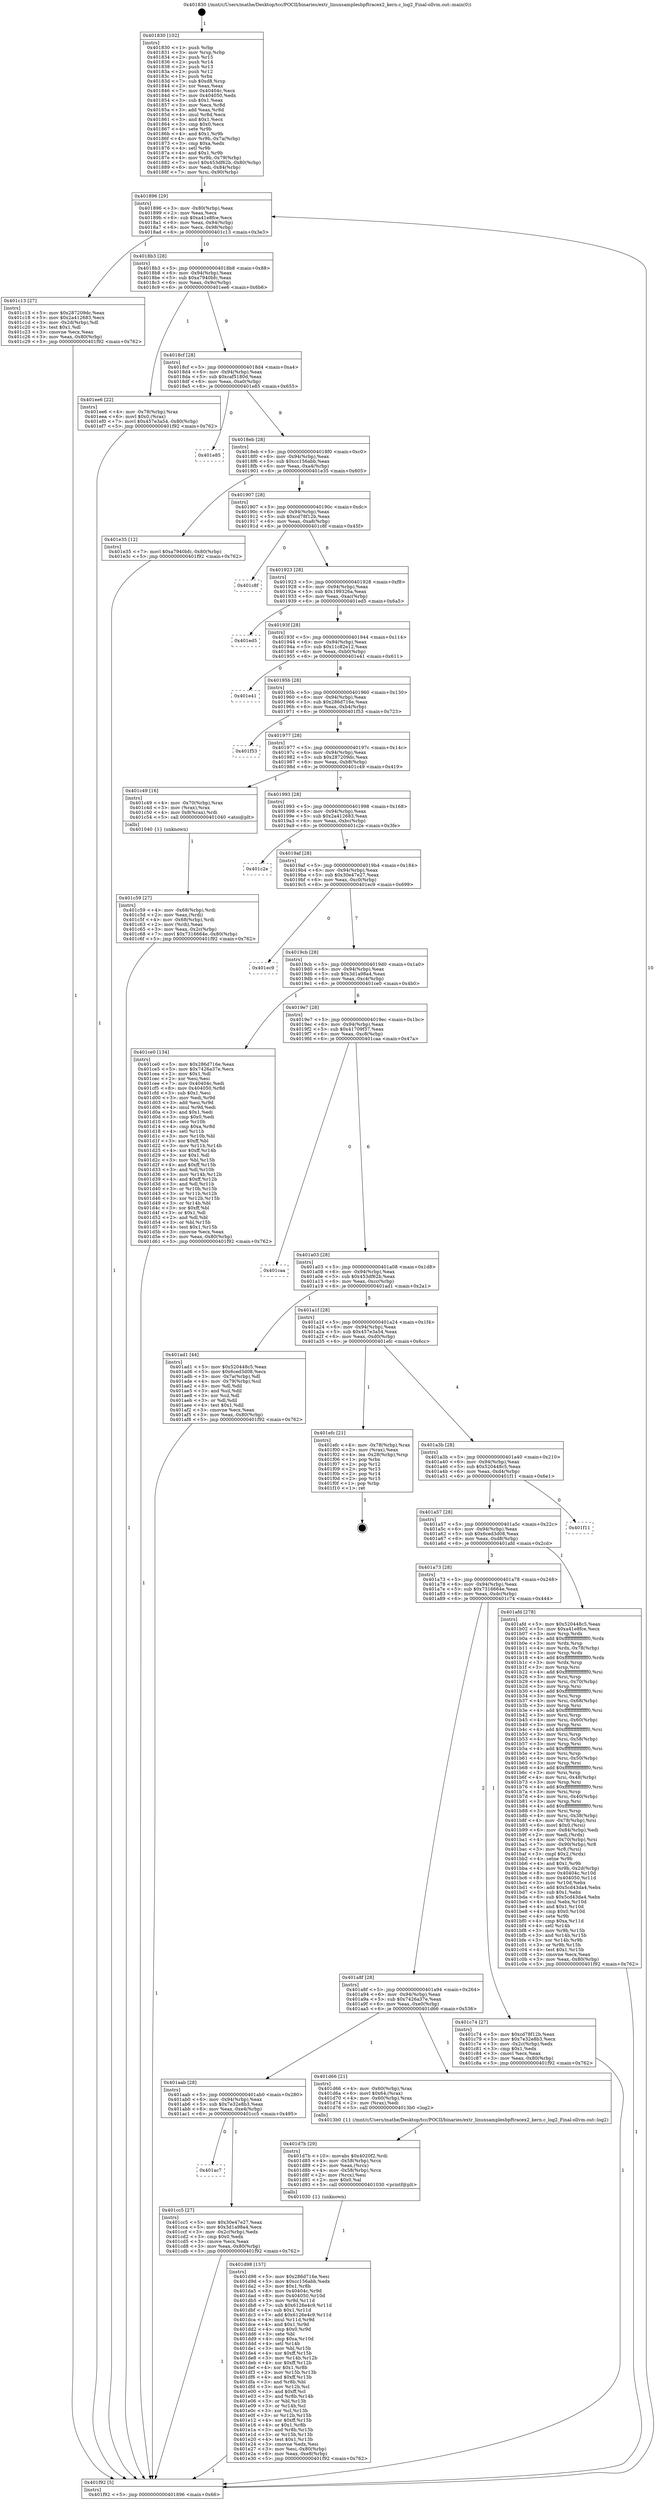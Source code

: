 digraph "0x401830" {
  label = "0x401830 (/mnt/c/Users/mathe/Desktop/tcc/POCII/binaries/extr_linuxsamplesbpftracex2_kern.c_log2_Final-ollvm.out::main(0))"
  labelloc = "t"
  node[shape=record]

  Entry [label="",width=0.3,height=0.3,shape=circle,fillcolor=black,style=filled]
  "0x401896" [label="{
     0x401896 [29]\l
     | [instrs]\l
     &nbsp;&nbsp;0x401896 \<+3\>: mov -0x80(%rbp),%eax\l
     &nbsp;&nbsp;0x401899 \<+2\>: mov %eax,%ecx\l
     &nbsp;&nbsp;0x40189b \<+6\>: sub $0xa41e8fce,%ecx\l
     &nbsp;&nbsp;0x4018a1 \<+6\>: mov %eax,-0x94(%rbp)\l
     &nbsp;&nbsp;0x4018a7 \<+6\>: mov %ecx,-0x98(%rbp)\l
     &nbsp;&nbsp;0x4018ad \<+6\>: je 0000000000401c13 \<main+0x3e3\>\l
  }"]
  "0x401c13" [label="{
     0x401c13 [27]\l
     | [instrs]\l
     &nbsp;&nbsp;0x401c13 \<+5\>: mov $0x287209dc,%eax\l
     &nbsp;&nbsp;0x401c18 \<+5\>: mov $0x2a412683,%ecx\l
     &nbsp;&nbsp;0x401c1d \<+3\>: mov -0x2d(%rbp),%dl\l
     &nbsp;&nbsp;0x401c20 \<+3\>: test $0x1,%dl\l
     &nbsp;&nbsp;0x401c23 \<+3\>: cmovne %ecx,%eax\l
     &nbsp;&nbsp;0x401c26 \<+3\>: mov %eax,-0x80(%rbp)\l
     &nbsp;&nbsp;0x401c29 \<+5\>: jmp 0000000000401f92 \<main+0x762\>\l
  }"]
  "0x4018b3" [label="{
     0x4018b3 [28]\l
     | [instrs]\l
     &nbsp;&nbsp;0x4018b3 \<+5\>: jmp 00000000004018b8 \<main+0x88\>\l
     &nbsp;&nbsp;0x4018b8 \<+6\>: mov -0x94(%rbp),%eax\l
     &nbsp;&nbsp;0x4018be \<+5\>: sub $0xa7940bfc,%eax\l
     &nbsp;&nbsp;0x4018c3 \<+6\>: mov %eax,-0x9c(%rbp)\l
     &nbsp;&nbsp;0x4018c9 \<+6\>: je 0000000000401ee6 \<main+0x6b6\>\l
  }"]
  Exit [label="",width=0.3,height=0.3,shape=circle,fillcolor=black,style=filled,peripheries=2]
  "0x401ee6" [label="{
     0x401ee6 [22]\l
     | [instrs]\l
     &nbsp;&nbsp;0x401ee6 \<+4\>: mov -0x78(%rbp),%rax\l
     &nbsp;&nbsp;0x401eea \<+6\>: movl $0x0,(%rax)\l
     &nbsp;&nbsp;0x401ef0 \<+7\>: movl $0x457e3a54,-0x80(%rbp)\l
     &nbsp;&nbsp;0x401ef7 \<+5\>: jmp 0000000000401f92 \<main+0x762\>\l
  }"]
  "0x4018cf" [label="{
     0x4018cf [28]\l
     | [instrs]\l
     &nbsp;&nbsp;0x4018cf \<+5\>: jmp 00000000004018d4 \<main+0xa4\>\l
     &nbsp;&nbsp;0x4018d4 \<+6\>: mov -0x94(%rbp),%eax\l
     &nbsp;&nbsp;0x4018da \<+5\>: sub $0xcaf5180d,%eax\l
     &nbsp;&nbsp;0x4018df \<+6\>: mov %eax,-0xa0(%rbp)\l
     &nbsp;&nbsp;0x4018e5 \<+6\>: je 0000000000401e85 \<main+0x655\>\l
  }"]
  "0x401d98" [label="{
     0x401d98 [157]\l
     | [instrs]\l
     &nbsp;&nbsp;0x401d98 \<+5\>: mov $0x286d716e,%esi\l
     &nbsp;&nbsp;0x401d9d \<+5\>: mov $0xcc156abb,%edx\l
     &nbsp;&nbsp;0x401da2 \<+3\>: mov $0x1,%r8b\l
     &nbsp;&nbsp;0x401da5 \<+8\>: mov 0x40404c,%r9d\l
     &nbsp;&nbsp;0x401dad \<+8\>: mov 0x404050,%r10d\l
     &nbsp;&nbsp;0x401db5 \<+3\>: mov %r9d,%r11d\l
     &nbsp;&nbsp;0x401db8 \<+7\>: sub $0x6126e4c9,%r11d\l
     &nbsp;&nbsp;0x401dbf \<+4\>: sub $0x1,%r11d\l
     &nbsp;&nbsp;0x401dc3 \<+7\>: add $0x6126e4c9,%r11d\l
     &nbsp;&nbsp;0x401dca \<+4\>: imul %r11d,%r9d\l
     &nbsp;&nbsp;0x401dce \<+4\>: and $0x1,%r9d\l
     &nbsp;&nbsp;0x401dd2 \<+4\>: cmp $0x0,%r9d\l
     &nbsp;&nbsp;0x401dd6 \<+3\>: sete %bl\l
     &nbsp;&nbsp;0x401dd9 \<+4\>: cmp $0xa,%r10d\l
     &nbsp;&nbsp;0x401ddd \<+4\>: setl %r14b\l
     &nbsp;&nbsp;0x401de1 \<+3\>: mov %bl,%r15b\l
     &nbsp;&nbsp;0x401de4 \<+4\>: xor $0xff,%r15b\l
     &nbsp;&nbsp;0x401de8 \<+3\>: mov %r14b,%r12b\l
     &nbsp;&nbsp;0x401deb \<+4\>: xor $0xff,%r12b\l
     &nbsp;&nbsp;0x401def \<+4\>: xor $0x1,%r8b\l
     &nbsp;&nbsp;0x401df3 \<+3\>: mov %r15b,%r13b\l
     &nbsp;&nbsp;0x401df6 \<+4\>: and $0xff,%r13b\l
     &nbsp;&nbsp;0x401dfa \<+3\>: and %r8b,%bl\l
     &nbsp;&nbsp;0x401dfd \<+3\>: mov %r12b,%cl\l
     &nbsp;&nbsp;0x401e00 \<+3\>: and $0xff,%cl\l
     &nbsp;&nbsp;0x401e03 \<+3\>: and %r8b,%r14b\l
     &nbsp;&nbsp;0x401e06 \<+3\>: or %bl,%r13b\l
     &nbsp;&nbsp;0x401e09 \<+3\>: or %r14b,%cl\l
     &nbsp;&nbsp;0x401e0c \<+3\>: xor %cl,%r13b\l
     &nbsp;&nbsp;0x401e0f \<+3\>: or %r12b,%r15b\l
     &nbsp;&nbsp;0x401e12 \<+4\>: xor $0xff,%r15b\l
     &nbsp;&nbsp;0x401e16 \<+4\>: or $0x1,%r8b\l
     &nbsp;&nbsp;0x401e1a \<+3\>: and %r8b,%r15b\l
     &nbsp;&nbsp;0x401e1d \<+3\>: or %r15b,%r13b\l
     &nbsp;&nbsp;0x401e20 \<+4\>: test $0x1,%r13b\l
     &nbsp;&nbsp;0x401e24 \<+3\>: cmovne %edx,%esi\l
     &nbsp;&nbsp;0x401e27 \<+3\>: mov %esi,-0x80(%rbp)\l
     &nbsp;&nbsp;0x401e2a \<+6\>: mov %eax,-0xe8(%rbp)\l
     &nbsp;&nbsp;0x401e30 \<+5\>: jmp 0000000000401f92 \<main+0x762\>\l
  }"]
  "0x401e85" [label="{
     0x401e85\l
  }", style=dashed]
  "0x4018eb" [label="{
     0x4018eb [28]\l
     | [instrs]\l
     &nbsp;&nbsp;0x4018eb \<+5\>: jmp 00000000004018f0 \<main+0xc0\>\l
     &nbsp;&nbsp;0x4018f0 \<+6\>: mov -0x94(%rbp),%eax\l
     &nbsp;&nbsp;0x4018f6 \<+5\>: sub $0xcc156abb,%eax\l
     &nbsp;&nbsp;0x4018fb \<+6\>: mov %eax,-0xa4(%rbp)\l
     &nbsp;&nbsp;0x401901 \<+6\>: je 0000000000401e35 \<main+0x605\>\l
  }"]
  "0x401d7b" [label="{
     0x401d7b [29]\l
     | [instrs]\l
     &nbsp;&nbsp;0x401d7b \<+10\>: movabs $0x4020f2,%rdi\l
     &nbsp;&nbsp;0x401d85 \<+4\>: mov -0x58(%rbp),%rcx\l
     &nbsp;&nbsp;0x401d89 \<+2\>: mov %eax,(%rcx)\l
     &nbsp;&nbsp;0x401d8b \<+4\>: mov -0x58(%rbp),%rcx\l
     &nbsp;&nbsp;0x401d8f \<+2\>: mov (%rcx),%esi\l
     &nbsp;&nbsp;0x401d91 \<+2\>: mov $0x0,%al\l
     &nbsp;&nbsp;0x401d93 \<+5\>: call 0000000000401030 \<printf@plt\>\l
     | [calls]\l
     &nbsp;&nbsp;0x401030 \{1\} (unknown)\l
  }"]
  "0x401e35" [label="{
     0x401e35 [12]\l
     | [instrs]\l
     &nbsp;&nbsp;0x401e35 \<+7\>: movl $0xa7940bfc,-0x80(%rbp)\l
     &nbsp;&nbsp;0x401e3c \<+5\>: jmp 0000000000401f92 \<main+0x762\>\l
  }"]
  "0x401907" [label="{
     0x401907 [28]\l
     | [instrs]\l
     &nbsp;&nbsp;0x401907 \<+5\>: jmp 000000000040190c \<main+0xdc\>\l
     &nbsp;&nbsp;0x40190c \<+6\>: mov -0x94(%rbp),%eax\l
     &nbsp;&nbsp;0x401912 \<+5\>: sub $0xcd78f12b,%eax\l
     &nbsp;&nbsp;0x401917 \<+6\>: mov %eax,-0xa8(%rbp)\l
     &nbsp;&nbsp;0x40191d \<+6\>: je 0000000000401c8f \<main+0x45f\>\l
  }"]
  "0x401ac7" [label="{
     0x401ac7\l
  }", style=dashed]
  "0x401c8f" [label="{
     0x401c8f\l
  }", style=dashed]
  "0x401923" [label="{
     0x401923 [28]\l
     | [instrs]\l
     &nbsp;&nbsp;0x401923 \<+5\>: jmp 0000000000401928 \<main+0xf8\>\l
     &nbsp;&nbsp;0x401928 \<+6\>: mov -0x94(%rbp),%eax\l
     &nbsp;&nbsp;0x40192e \<+5\>: sub $0x199326a,%eax\l
     &nbsp;&nbsp;0x401933 \<+6\>: mov %eax,-0xac(%rbp)\l
     &nbsp;&nbsp;0x401939 \<+6\>: je 0000000000401ed5 \<main+0x6a5\>\l
  }"]
  "0x401cc5" [label="{
     0x401cc5 [27]\l
     | [instrs]\l
     &nbsp;&nbsp;0x401cc5 \<+5\>: mov $0x30e47e27,%eax\l
     &nbsp;&nbsp;0x401cca \<+5\>: mov $0x3d1a98a4,%ecx\l
     &nbsp;&nbsp;0x401ccf \<+3\>: mov -0x2c(%rbp),%edx\l
     &nbsp;&nbsp;0x401cd2 \<+3\>: cmp $0x0,%edx\l
     &nbsp;&nbsp;0x401cd5 \<+3\>: cmove %ecx,%eax\l
     &nbsp;&nbsp;0x401cd8 \<+3\>: mov %eax,-0x80(%rbp)\l
     &nbsp;&nbsp;0x401cdb \<+5\>: jmp 0000000000401f92 \<main+0x762\>\l
  }"]
  "0x401ed5" [label="{
     0x401ed5\l
  }", style=dashed]
  "0x40193f" [label="{
     0x40193f [28]\l
     | [instrs]\l
     &nbsp;&nbsp;0x40193f \<+5\>: jmp 0000000000401944 \<main+0x114\>\l
     &nbsp;&nbsp;0x401944 \<+6\>: mov -0x94(%rbp),%eax\l
     &nbsp;&nbsp;0x40194a \<+5\>: sub $0x11c82e12,%eax\l
     &nbsp;&nbsp;0x40194f \<+6\>: mov %eax,-0xb0(%rbp)\l
     &nbsp;&nbsp;0x401955 \<+6\>: je 0000000000401e41 \<main+0x611\>\l
  }"]
  "0x401aab" [label="{
     0x401aab [28]\l
     | [instrs]\l
     &nbsp;&nbsp;0x401aab \<+5\>: jmp 0000000000401ab0 \<main+0x280\>\l
     &nbsp;&nbsp;0x401ab0 \<+6\>: mov -0x94(%rbp),%eax\l
     &nbsp;&nbsp;0x401ab6 \<+5\>: sub $0x7e32e8b3,%eax\l
     &nbsp;&nbsp;0x401abb \<+6\>: mov %eax,-0xe4(%rbp)\l
     &nbsp;&nbsp;0x401ac1 \<+6\>: je 0000000000401cc5 \<main+0x495\>\l
  }"]
  "0x401e41" [label="{
     0x401e41\l
  }", style=dashed]
  "0x40195b" [label="{
     0x40195b [28]\l
     | [instrs]\l
     &nbsp;&nbsp;0x40195b \<+5\>: jmp 0000000000401960 \<main+0x130\>\l
     &nbsp;&nbsp;0x401960 \<+6\>: mov -0x94(%rbp),%eax\l
     &nbsp;&nbsp;0x401966 \<+5\>: sub $0x286d716e,%eax\l
     &nbsp;&nbsp;0x40196b \<+6\>: mov %eax,-0xb4(%rbp)\l
     &nbsp;&nbsp;0x401971 \<+6\>: je 0000000000401f53 \<main+0x723\>\l
  }"]
  "0x401d66" [label="{
     0x401d66 [21]\l
     | [instrs]\l
     &nbsp;&nbsp;0x401d66 \<+4\>: mov -0x60(%rbp),%rax\l
     &nbsp;&nbsp;0x401d6a \<+6\>: movl $0x64,(%rax)\l
     &nbsp;&nbsp;0x401d70 \<+4\>: mov -0x60(%rbp),%rax\l
     &nbsp;&nbsp;0x401d74 \<+2\>: mov (%rax),%edi\l
     &nbsp;&nbsp;0x401d76 \<+5\>: call 00000000004013b0 \<log2\>\l
     | [calls]\l
     &nbsp;&nbsp;0x4013b0 \{1\} (/mnt/c/Users/mathe/Desktop/tcc/POCII/binaries/extr_linuxsamplesbpftracex2_kern.c_log2_Final-ollvm.out::log2)\l
  }"]
  "0x401f53" [label="{
     0x401f53\l
  }", style=dashed]
  "0x401977" [label="{
     0x401977 [28]\l
     | [instrs]\l
     &nbsp;&nbsp;0x401977 \<+5\>: jmp 000000000040197c \<main+0x14c\>\l
     &nbsp;&nbsp;0x40197c \<+6\>: mov -0x94(%rbp),%eax\l
     &nbsp;&nbsp;0x401982 \<+5\>: sub $0x287209dc,%eax\l
     &nbsp;&nbsp;0x401987 \<+6\>: mov %eax,-0xb8(%rbp)\l
     &nbsp;&nbsp;0x40198d \<+6\>: je 0000000000401c49 \<main+0x419\>\l
  }"]
  "0x401a8f" [label="{
     0x401a8f [28]\l
     | [instrs]\l
     &nbsp;&nbsp;0x401a8f \<+5\>: jmp 0000000000401a94 \<main+0x264\>\l
     &nbsp;&nbsp;0x401a94 \<+6\>: mov -0x94(%rbp),%eax\l
     &nbsp;&nbsp;0x401a9a \<+5\>: sub $0x7426a37e,%eax\l
     &nbsp;&nbsp;0x401a9f \<+6\>: mov %eax,-0xe0(%rbp)\l
     &nbsp;&nbsp;0x401aa5 \<+6\>: je 0000000000401d66 \<main+0x536\>\l
  }"]
  "0x401c49" [label="{
     0x401c49 [16]\l
     | [instrs]\l
     &nbsp;&nbsp;0x401c49 \<+4\>: mov -0x70(%rbp),%rax\l
     &nbsp;&nbsp;0x401c4d \<+3\>: mov (%rax),%rax\l
     &nbsp;&nbsp;0x401c50 \<+4\>: mov 0x8(%rax),%rdi\l
     &nbsp;&nbsp;0x401c54 \<+5\>: call 0000000000401040 \<atoi@plt\>\l
     | [calls]\l
     &nbsp;&nbsp;0x401040 \{1\} (unknown)\l
  }"]
  "0x401993" [label="{
     0x401993 [28]\l
     | [instrs]\l
     &nbsp;&nbsp;0x401993 \<+5\>: jmp 0000000000401998 \<main+0x168\>\l
     &nbsp;&nbsp;0x401998 \<+6\>: mov -0x94(%rbp),%eax\l
     &nbsp;&nbsp;0x40199e \<+5\>: sub $0x2a412683,%eax\l
     &nbsp;&nbsp;0x4019a3 \<+6\>: mov %eax,-0xbc(%rbp)\l
     &nbsp;&nbsp;0x4019a9 \<+6\>: je 0000000000401c2e \<main+0x3fe\>\l
  }"]
  "0x401c74" [label="{
     0x401c74 [27]\l
     | [instrs]\l
     &nbsp;&nbsp;0x401c74 \<+5\>: mov $0xcd78f12b,%eax\l
     &nbsp;&nbsp;0x401c79 \<+5\>: mov $0x7e32e8b3,%ecx\l
     &nbsp;&nbsp;0x401c7e \<+3\>: mov -0x2c(%rbp),%edx\l
     &nbsp;&nbsp;0x401c81 \<+3\>: cmp $0x1,%edx\l
     &nbsp;&nbsp;0x401c84 \<+3\>: cmovl %ecx,%eax\l
     &nbsp;&nbsp;0x401c87 \<+3\>: mov %eax,-0x80(%rbp)\l
     &nbsp;&nbsp;0x401c8a \<+5\>: jmp 0000000000401f92 \<main+0x762\>\l
  }"]
  "0x401c2e" [label="{
     0x401c2e\l
  }", style=dashed]
  "0x4019af" [label="{
     0x4019af [28]\l
     | [instrs]\l
     &nbsp;&nbsp;0x4019af \<+5\>: jmp 00000000004019b4 \<main+0x184\>\l
     &nbsp;&nbsp;0x4019b4 \<+6\>: mov -0x94(%rbp),%eax\l
     &nbsp;&nbsp;0x4019ba \<+5\>: sub $0x30e47e27,%eax\l
     &nbsp;&nbsp;0x4019bf \<+6\>: mov %eax,-0xc0(%rbp)\l
     &nbsp;&nbsp;0x4019c5 \<+6\>: je 0000000000401ec9 \<main+0x699\>\l
  }"]
  "0x401c59" [label="{
     0x401c59 [27]\l
     | [instrs]\l
     &nbsp;&nbsp;0x401c59 \<+4\>: mov -0x68(%rbp),%rdi\l
     &nbsp;&nbsp;0x401c5d \<+2\>: mov %eax,(%rdi)\l
     &nbsp;&nbsp;0x401c5f \<+4\>: mov -0x68(%rbp),%rdi\l
     &nbsp;&nbsp;0x401c63 \<+2\>: mov (%rdi),%eax\l
     &nbsp;&nbsp;0x401c65 \<+3\>: mov %eax,-0x2c(%rbp)\l
     &nbsp;&nbsp;0x401c68 \<+7\>: movl $0x7316664e,-0x80(%rbp)\l
     &nbsp;&nbsp;0x401c6f \<+5\>: jmp 0000000000401f92 \<main+0x762\>\l
  }"]
  "0x401ec9" [label="{
     0x401ec9\l
  }", style=dashed]
  "0x4019cb" [label="{
     0x4019cb [28]\l
     | [instrs]\l
     &nbsp;&nbsp;0x4019cb \<+5\>: jmp 00000000004019d0 \<main+0x1a0\>\l
     &nbsp;&nbsp;0x4019d0 \<+6\>: mov -0x94(%rbp),%eax\l
     &nbsp;&nbsp;0x4019d6 \<+5\>: sub $0x3d1a98a4,%eax\l
     &nbsp;&nbsp;0x4019db \<+6\>: mov %eax,-0xc4(%rbp)\l
     &nbsp;&nbsp;0x4019e1 \<+6\>: je 0000000000401ce0 \<main+0x4b0\>\l
  }"]
  "0x401a73" [label="{
     0x401a73 [28]\l
     | [instrs]\l
     &nbsp;&nbsp;0x401a73 \<+5\>: jmp 0000000000401a78 \<main+0x248\>\l
     &nbsp;&nbsp;0x401a78 \<+6\>: mov -0x94(%rbp),%eax\l
     &nbsp;&nbsp;0x401a7e \<+5\>: sub $0x7316664e,%eax\l
     &nbsp;&nbsp;0x401a83 \<+6\>: mov %eax,-0xdc(%rbp)\l
     &nbsp;&nbsp;0x401a89 \<+6\>: je 0000000000401c74 \<main+0x444\>\l
  }"]
  "0x401ce0" [label="{
     0x401ce0 [134]\l
     | [instrs]\l
     &nbsp;&nbsp;0x401ce0 \<+5\>: mov $0x286d716e,%eax\l
     &nbsp;&nbsp;0x401ce5 \<+5\>: mov $0x7426a37e,%ecx\l
     &nbsp;&nbsp;0x401cea \<+2\>: mov $0x1,%dl\l
     &nbsp;&nbsp;0x401cec \<+2\>: xor %esi,%esi\l
     &nbsp;&nbsp;0x401cee \<+7\>: mov 0x40404c,%edi\l
     &nbsp;&nbsp;0x401cf5 \<+8\>: mov 0x404050,%r8d\l
     &nbsp;&nbsp;0x401cfd \<+3\>: sub $0x1,%esi\l
     &nbsp;&nbsp;0x401d00 \<+3\>: mov %edi,%r9d\l
     &nbsp;&nbsp;0x401d03 \<+3\>: add %esi,%r9d\l
     &nbsp;&nbsp;0x401d06 \<+4\>: imul %r9d,%edi\l
     &nbsp;&nbsp;0x401d0a \<+3\>: and $0x1,%edi\l
     &nbsp;&nbsp;0x401d0d \<+3\>: cmp $0x0,%edi\l
     &nbsp;&nbsp;0x401d10 \<+4\>: sete %r10b\l
     &nbsp;&nbsp;0x401d14 \<+4\>: cmp $0xa,%r8d\l
     &nbsp;&nbsp;0x401d18 \<+4\>: setl %r11b\l
     &nbsp;&nbsp;0x401d1c \<+3\>: mov %r10b,%bl\l
     &nbsp;&nbsp;0x401d1f \<+3\>: xor $0xff,%bl\l
     &nbsp;&nbsp;0x401d22 \<+3\>: mov %r11b,%r14b\l
     &nbsp;&nbsp;0x401d25 \<+4\>: xor $0xff,%r14b\l
     &nbsp;&nbsp;0x401d29 \<+3\>: xor $0x1,%dl\l
     &nbsp;&nbsp;0x401d2c \<+3\>: mov %bl,%r15b\l
     &nbsp;&nbsp;0x401d2f \<+4\>: and $0xff,%r15b\l
     &nbsp;&nbsp;0x401d33 \<+3\>: and %dl,%r10b\l
     &nbsp;&nbsp;0x401d36 \<+3\>: mov %r14b,%r12b\l
     &nbsp;&nbsp;0x401d39 \<+4\>: and $0xff,%r12b\l
     &nbsp;&nbsp;0x401d3d \<+3\>: and %dl,%r11b\l
     &nbsp;&nbsp;0x401d40 \<+3\>: or %r10b,%r15b\l
     &nbsp;&nbsp;0x401d43 \<+3\>: or %r11b,%r12b\l
     &nbsp;&nbsp;0x401d46 \<+3\>: xor %r12b,%r15b\l
     &nbsp;&nbsp;0x401d49 \<+3\>: or %r14b,%bl\l
     &nbsp;&nbsp;0x401d4c \<+3\>: xor $0xff,%bl\l
     &nbsp;&nbsp;0x401d4f \<+3\>: or $0x1,%dl\l
     &nbsp;&nbsp;0x401d52 \<+2\>: and %dl,%bl\l
     &nbsp;&nbsp;0x401d54 \<+3\>: or %bl,%r15b\l
     &nbsp;&nbsp;0x401d57 \<+4\>: test $0x1,%r15b\l
     &nbsp;&nbsp;0x401d5b \<+3\>: cmovne %ecx,%eax\l
     &nbsp;&nbsp;0x401d5e \<+3\>: mov %eax,-0x80(%rbp)\l
     &nbsp;&nbsp;0x401d61 \<+5\>: jmp 0000000000401f92 \<main+0x762\>\l
  }"]
  "0x4019e7" [label="{
     0x4019e7 [28]\l
     | [instrs]\l
     &nbsp;&nbsp;0x4019e7 \<+5\>: jmp 00000000004019ec \<main+0x1bc\>\l
     &nbsp;&nbsp;0x4019ec \<+6\>: mov -0x94(%rbp),%eax\l
     &nbsp;&nbsp;0x4019f2 \<+5\>: sub $0x41709f37,%eax\l
     &nbsp;&nbsp;0x4019f7 \<+6\>: mov %eax,-0xc8(%rbp)\l
     &nbsp;&nbsp;0x4019fd \<+6\>: je 0000000000401caa \<main+0x47a\>\l
  }"]
  "0x401afd" [label="{
     0x401afd [278]\l
     | [instrs]\l
     &nbsp;&nbsp;0x401afd \<+5\>: mov $0x520448c5,%eax\l
     &nbsp;&nbsp;0x401b02 \<+5\>: mov $0xa41e8fce,%ecx\l
     &nbsp;&nbsp;0x401b07 \<+3\>: mov %rsp,%rdx\l
     &nbsp;&nbsp;0x401b0a \<+4\>: add $0xfffffffffffffff0,%rdx\l
     &nbsp;&nbsp;0x401b0e \<+3\>: mov %rdx,%rsp\l
     &nbsp;&nbsp;0x401b11 \<+4\>: mov %rdx,-0x78(%rbp)\l
     &nbsp;&nbsp;0x401b15 \<+3\>: mov %rsp,%rdx\l
     &nbsp;&nbsp;0x401b18 \<+4\>: add $0xfffffffffffffff0,%rdx\l
     &nbsp;&nbsp;0x401b1c \<+3\>: mov %rdx,%rsp\l
     &nbsp;&nbsp;0x401b1f \<+3\>: mov %rsp,%rsi\l
     &nbsp;&nbsp;0x401b22 \<+4\>: add $0xfffffffffffffff0,%rsi\l
     &nbsp;&nbsp;0x401b26 \<+3\>: mov %rsi,%rsp\l
     &nbsp;&nbsp;0x401b29 \<+4\>: mov %rsi,-0x70(%rbp)\l
     &nbsp;&nbsp;0x401b2d \<+3\>: mov %rsp,%rsi\l
     &nbsp;&nbsp;0x401b30 \<+4\>: add $0xfffffffffffffff0,%rsi\l
     &nbsp;&nbsp;0x401b34 \<+3\>: mov %rsi,%rsp\l
     &nbsp;&nbsp;0x401b37 \<+4\>: mov %rsi,-0x68(%rbp)\l
     &nbsp;&nbsp;0x401b3b \<+3\>: mov %rsp,%rsi\l
     &nbsp;&nbsp;0x401b3e \<+4\>: add $0xfffffffffffffff0,%rsi\l
     &nbsp;&nbsp;0x401b42 \<+3\>: mov %rsi,%rsp\l
     &nbsp;&nbsp;0x401b45 \<+4\>: mov %rsi,-0x60(%rbp)\l
     &nbsp;&nbsp;0x401b49 \<+3\>: mov %rsp,%rsi\l
     &nbsp;&nbsp;0x401b4c \<+4\>: add $0xfffffffffffffff0,%rsi\l
     &nbsp;&nbsp;0x401b50 \<+3\>: mov %rsi,%rsp\l
     &nbsp;&nbsp;0x401b53 \<+4\>: mov %rsi,-0x58(%rbp)\l
     &nbsp;&nbsp;0x401b57 \<+3\>: mov %rsp,%rsi\l
     &nbsp;&nbsp;0x401b5a \<+4\>: add $0xfffffffffffffff0,%rsi\l
     &nbsp;&nbsp;0x401b5e \<+3\>: mov %rsi,%rsp\l
     &nbsp;&nbsp;0x401b61 \<+4\>: mov %rsi,-0x50(%rbp)\l
     &nbsp;&nbsp;0x401b65 \<+3\>: mov %rsp,%rsi\l
     &nbsp;&nbsp;0x401b68 \<+4\>: add $0xfffffffffffffff0,%rsi\l
     &nbsp;&nbsp;0x401b6c \<+3\>: mov %rsi,%rsp\l
     &nbsp;&nbsp;0x401b6f \<+4\>: mov %rsi,-0x48(%rbp)\l
     &nbsp;&nbsp;0x401b73 \<+3\>: mov %rsp,%rsi\l
     &nbsp;&nbsp;0x401b76 \<+4\>: add $0xfffffffffffffff0,%rsi\l
     &nbsp;&nbsp;0x401b7a \<+3\>: mov %rsi,%rsp\l
     &nbsp;&nbsp;0x401b7d \<+4\>: mov %rsi,-0x40(%rbp)\l
     &nbsp;&nbsp;0x401b81 \<+3\>: mov %rsp,%rsi\l
     &nbsp;&nbsp;0x401b84 \<+4\>: add $0xfffffffffffffff0,%rsi\l
     &nbsp;&nbsp;0x401b88 \<+3\>: mov %rsi,%rsp\l
     &nbsp;&nbsp;0x401b8b \<+4\>: mov %rsi,-0x38(%rbp)\l
     &nbsp;&nbsp;0x401b8f \<+4\>: mov -0x78(%rbp),%rsi\l
     &nbsp;&nbsp;0x401b93 \<+6\>: movl $0x0,(%rsi)\l
     &nbsp;&nbsp;0x401b99 \<+6\>: mov -0x84(%rbp),%edi\l
     &nbsp;&nbsp;0x401b9f \<+2\>: mov %edi,(%rdx)\l
     &nbsp;&nbsp;0x401ba1 \<+4\>: mov -0x70(%rbp),%rsi\l
     &nbsp;&nbsp;0x401ba5 \<+7\>: mov -0x90(%rbp),%r8\l
     &nbsp;&nbsp;0x401bac \<+3\>: mov %r8,(%rsi)\l
     &nbsp;&nbsp;0x401baf \<+3\>: cmpl $0x2,(%rdx)\l
     &nbsp;&nbsp;0x401bb2 \<+4\>: setne %r9b\l
     &nbsp;&nbsp;0x401bb6 \<+4\>: and $0x1,%r9b\l
     &nbsp;&nbsp;0x401bba \<+4\>: mov %r9b,-0x2d(%rbp)\l
     &nbsp;&nbsp;0x401bbe \<+8\>: mov 0x40404c,%r10d\l
     &nbsp;&nbsp;0x401bc6 \<+8\>: mov 0x404050,%r11d\l
     &nbsp;&nbsp;0x401bce \<+3\>: mov %r10d,%ebx\l
     &nbsp;&nbsp;0x401bd1 \<+6\>: add $0x5cd43da4,%ebx\l
     &nbsp;&nbsp;0x401bd7 \<+3\>: sub $0x1,%ebx\l
     &nbsp;&nbsp;0x401bda \<+6\>: sub $0x5cd43da4,%ebx\l
     &nbsp;&nbsp;0x401be0 \<+4\>: imul %ebx,%r10d\l
     &nbsp;&nbsp;0x401be4 \<+4\>: and $0x1,%r10d\l
     &nbsp;&nbsp;0x401be8 \<+4\>: cmp $0x0,%r10d\l
     &nbsp;&nbsp;0x401bec \<+4\>: sete %r9b\l
     &nbsp;&nbsp;0x401bf0 \<+4\>: cmp $0xa,%r11d\l
     &nbsp;&nbsp;0x401bf4 \<+4\>: setl %r14b\l
     &nbsp;&nbsp;0x401bf8 \<+3\>: mov %r9b,%r15b\l
     &nbsp;&nbsp;0x401bfb \<+3\>: and %r14b,%r15b\l
     &nbsp;&nbsp;0x401bfe \<+3\>: xor %r14b,%r9b\l
     &nbsp;&nbsp;0x401c01 \<+3\>: or %r9b,%r15b\l
     &nbsp;&nbsp;0x401c04 \<+4\>: test $0x1,%r15b\l
     &nbsp;&nbsp;0x401c08 \<+3\>: cmovne %ecx,%eax\l
     &nbsp;&nbsp;0x401c0b \<+3\>: mov %eax,-0x80(%rbp)\l
     &nbsp;&nbsp;0x401c0e \<+5\>: jmp 0000000000401f92 \<main+0x762\>\l
  }"]
  "0x401caa" [label="{
     0x401caa\l
  }", style=dashed]
  "0x401a03" [label="{
     0x401a03 [28]\l
     | [instrs]\l
     &nbsp;&nbsp;0x401a03 \<+5\>: jmp 0000000000401a08 \<main+0x1d8\>\l
     &nbsp;&nbsp;0x401a08 \<+6\>: mov -0x94(%rbp),%eax\l
     &nbsp;&nbsp;0x401a0e \<+5\>: sub $0x453df62b,%eax\l
     &nbsp;&nbsp;0x401a13 \<+6\>: mov %eax,-0xcc(%rbp)\l
     &nbsp;&nbsp;0x401a19 \<+6\>: je 0000000000401ad1 \<main+0x2a1\>\l
  }"]
  "0x401a57" [label="{
     0x401a57 [28]\l
     | [instrs]\l
     &nbsp;&nbsp;0x401a57 \<+5\>: jmp 0000000000401a5c \<main+0x22c\>\l
     &nbsp;&nbsp;0x401a5c \<+6\>: mov -0x94(%rbp),%eax\l
     &nbsp;&nbsp;0x401a62 \<+5\>: sub $0x6ced3d08,%eax\l
     &nbsp;&nbsp;0x401a67 \<+6\>: mov %eax,-0xd8(%rbp)\l
     &nbsp;&nbsp;0x401a6d \<+6\>: je 0000000000401afd \<main+0x2cd\>\l
  }"]
  "0x401ad1" [label="{
     0x401ad1 [44]\l
     | [instrs]\l
     &nbsp;&nbsp;0x401ad1 \<+5\>: mov $0x520448c5,%eax\l
     &nbsp;&nbsp;0x401ad6 \<+5\>: mov $0x6ced3d08,%ecx\l
     &nbsp;&nbsp;0x401adb \<+3\>: mov -0x7a(%rbp),%dl\l
     &nbsp;&nbsp;0x401ade \<+4\>: mov -0x79(%rbp),%sil\l
     &nbsp;&nbsp;0x401ae2 \<+3\>: mov %dl,%dil\l
     &nbsp;&nbsp;0x401ae5 \<+3\>: and %sil,%dil\l
     &nbsp;&nbsp;0x401ae8 \<+3\>: xor %sil,%dl\l
     &nbsp;&nbsp;0x401aeb \<+3\>: or %dl,%dil\l
     &nbsp;&nbsp;0x401aee \<+4\>: test $0x1,%dil\l
     &nbsp;&nbsp;0x401af2 \<+3\>: cmovne %ecx,%eax\l
     &nbsp;&nbsp;0x401af5 \<+3\>: mov %eax,-0x80(%rbp)\l
     &nbsp;&nbsp;0x401af8 \<+5\>: jmp 0000000000401f92 \<main+0x762\>\l
  }"]
  "0x401a1f" [label="{
     0x401a1f [28]\l
     | [instrs]\l
     &nbsp;&nbsp;0x401a1f \<+5\>: jmp 0000000000401a24 \<main+0x1f4\>\l
     &nbsp;&nbsp;0x401a24 \<+6\>: mov -0x94(%rbp),%eax\l
     &nbsp;&nbsp;0x401a2a \<+5\>: sub $0x457e3a54,%eax\l
     &nbsp;&nbsp;0x401a2f \<+6\>: mov %eax,-0xd0(%rbp)\l
     &nbsp;&nbsp;0x401a35 \<+6\>: je 0000000000401efc \<main+0x6cc\>\l
  }"]
  "0x401f92" [label="{
     0x401f92 [5]\l
     | [instrs]\l
     &nbsp;&nbsp;0x401f92 \<+5\>: jmp 0000000000401896 \<main+0x66\>\l
  }"]
  "0x401830" [label="{
     0x401830 [102]\l
     | [instrs]\l
     &nbsp;&nbsp;0x401830 \<+1\>: push %rbp\l
     &nbsp;&nbsp;0x401831 \<+3\>: mov %rsp,%rbp\l
     &nbsp;&nbsp;0x401834 \<+2\>: push %r15\l
     &nbsp;&nbsp;0x401836 \<+2\>: push %r14\l
     &nbsp;&nbsp;0x401838 \<+2\>: push %r13\l
     &nbsp;&nbsp;0x40183a \<+2\>: push %r12\l
     &nbsp;&nbsp;0x40183c \<+1\>: push %rbx\l
     &nbsp;&nbsp;0x40183d \<+7\>: sub $0xd8,%rsp\l
     &nbsp;&nbsp;0x401844 \<+2\>: xor %eax,%eax\l
     &nbsp;&nbsp;0x401846 \<+7\>: mov 0x40404c,%ecx\l
     &nbsp;&nbsp;0x40184d \<+7\>: mov 0x404050,%edx\l
     &nbsp;&nbsp;0x401854 \<+3\>: sub $0x1,%eax\l
     &nbsp;&nbsp;0x401857 \<+3\>: mov %ecx,%r8d\l
     &nbsp;&nbsp;0x40185a \<+3\>: add %eax,%r8d\l
     &nbsp;&nbsp;0x40185d \<+4\>: imul %r8d,%ecx\l
     &nbsp;&nbsp;0x401861 \<+3\>: and $0x1,%ecx\l
     &nbsp;&nbsp;0x401864 \<+3\>: cmp $0x0,%ecx\l
     &nbsp;&nbsp;0x401867 \<+4\>: sete %r9b\l
     &nbsp;&nbsp;0x40186b \<+4\>: and $0x1,%r9b\l
     &nbsp;&nbsp;0x40186f \<+4\>: mov %r9b,-0x7a(%rbp)\l
     &nbsp;&nbsp;0x401873 \<+3\>: cmp $0xa,%edx\l
     &nbsp;&nbsp;0x401876 \<+4\>: setl %r9b\l
     &nbsp;&nbsp;0x40187a \<+4\>: and $0x1,%r9b\l
     &nbsp;&nbsp;0x40187e \<+4\>: mov %r9b,-0x79(%rbp)\l
     &nbsp;&nbsp;0x401882 \<+7\>: movl $0x453df62b,-0x80(%rbp)\l
     &nbsp;&nbsp;0x401889 \<+6\>: mov %edi,-0x84(%rbp)\l
     &nbsp;&nbsp;0x40188f \<+7\>: mov %rsi,-0x90(%rbp)\l
  }"]
  "0x401f11" [label="{
     0x401f11\l
  }", style=dashed]
  "0x401efc" [label="{
     0x401efc [21]\l
     | [instrs]\l
     &nbsp;&nbsp;0x401efc \<+4\>: mov -0x78(%rbp),%rax\l
     &nbsp;&nbsp;0x401f00 \<+2\>: mov (%rax),%eax\l
     &nbsp;&nbsp;0x401f02 \<+4\>: lea -0x28(%rbp),%rsp\l
     &nbsp;&nbsp;0x401f06 \<+1\>: pop %rbx\l
     &nbsp;&nbsp;0x401f07 \<+2\>: pop %r12\l
     &nbsp;&nbsp;0x401f09 \<+2\>: pop %r13\l
     &nbsp;&nbsp;0x401f0b \<+2\>: pop %r14\l
     &nbsp;&nbsp;0x401f0d \<+2\>: pop %r15\l
     &nbsp;&nbsp;0x401f0f \<+1\>: pop %rbp\l
     &nbsp;&nbsp;0x401f10 \<+1\>: ret\l
  }"]
  "0x401a3b" [label="{
     0x401a3b [28]\l
     | [instrs]\l
     &nbsp;&nbsp;0x401a3b \<+5\>: jmp 0000000000401a40 \<main+0x210\>\l
     &nbsp;&nbsp;0x401a40 \<+6\>: mov -0x94(%rbp),%eax\l
     &nbsp;&nbsp;0x401a46 \<+5\>: sub $0x520448c5,%eax\l
     &nbsp;&nbsp;0x401a4b \<+6\>: mov %eax,-0xd4(%rbp)\l
     &nbsp;&nbsp;0x401a51 \<+6\>: je 0000000000401f11 \<main+0x6e1\>\l
  }"]
  Entry -> "0x401830" [label=" 1"]
  "0x401896" -> "0x401c13" [label=" 1"]
  "0x401896" -> "0x4018b3" [label=" 10"]
  "0x401efc" -> Exit [label=" 1"]
  "0x4018b3" -> "0x401ee6" [label=" 1"]
  "0x4018b3" -> "0x4018cf" [label=" 9"]
  "0x401ee6" -> "0x401f92" [label=" 1"]
  "0x4018cf" -> "0x401e85" [label=" 0"]
  "0x4018cf" -> "0x4018eb" [label=" 9"]
  "0x401e35" -> "0x401f92" [label=" 1"]
  "0x4018eb" -> "0x401e35" [label=" 1"]
  "0x4018eb" -> "0x401907" [label=" 8"]
  "0x401d98" -> "0x401f92" [label=" 1"]
  "0x401907" -> "0x401c8f" [label=" 0"]
  "0x401907" -> "0x401923" [label=" 8"]
  "0x401d7b" -> "0x401d98" [label=" 1"]
  "0x401923" -> "0x401ed5" [label=" 0"]
  "0x401923" -> "0x40193f" [label=" 8"]
  "0x401d66" -> "0x401d7b" [label=" 1"]
  "0x40193f" -> "0x401e41" [label=" 0"]
  "0x40193f" -> "0x40195b" [label=" 8"]
  "0x401cc5" -> "0x401f92" [label=" 1"]
  "0x40195b" -> "0x401f53" [label=" 0"]
  "0x40195b" -> "0x401977" [label=" 8"]
  "0x401aab" -> "0x401ac7" [label=" 0"]
  "0x401977" -> "0x401c49" [label=" 1"]
  "0x401977" -> "0x401993" [label=" 7"]
  "0x401ce0" -> "0x401f92" [label=" 1"]
  "0x401993" -> "0x401c2e" [label=" 0"]
  "0x401993" -> "0x4019af" [label=" 7"]
  "0x401a8f" -> "0x401aab" [label=" 1"]
  "0x4019af" -> "0x401ec9" [label=" 0"]
  "0x4019af" -> "0x4019cb" [label=" 7"]
  "0x401aab" -> "0x401cc5" [label=" 1"]
  "0x4019cb" -> "0x401ce0" [label=" 1"]
  "0x4019cb" -> "0x4019e7" [label=" 6"]
  "0x401a73" -> "0x401a8f" [label=" 2"]
  "0x4019e7" -> "0x401caa" [label=" 0"]
  "0x4019e7" -> "0x401a03" [label=" 6"]
  "0x401a73" -> "0x401c74" [label=" 1"]
  "0x401a03" -> "0x401ad1" [label=" 1"]
  "0x401a03" -> "0x401a1f" [label=" 5"]
  "0x401ad1" -> "0x401f92" [label=" 1"]
  "0x401830" -> "0x401896" [label=" 1"]
  "0x401f92" -> "0x401896" [label=" 10"]
  "0x401c59" -> "0x401f92" [label=" 1"]
  "0x401a1f" -> "0x401efc" [label=" 1"]
  "0x401a1f" -> "0x401a3b" [label=" 4"]
  "0x401c49" -> "0x401c59" [label=" 1"]
  "0x401a3b" -> "0x401f11" [label=" 0"]
  "0x401a3b" -> "0x401a57" [label=" 4"]
  "0x401a8f" -> "0x401d66" [label=" 1"]
  "0x401a57" -> "0x401afd" [label=" 1"]
  "0x401a57" -> "0x401a73" [label=" 3"]
  "0x401c74" -> "0x401f92" [label=" 1"]
  "0x401afd" -> "0x401f92" [label=" 1"]
  "0x401c13" -> "0x401f92" [label=" 1"]
}

